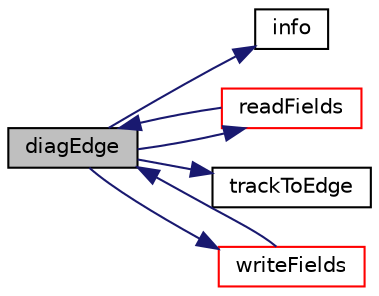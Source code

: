 digraph "diagEdge"
{
  bgcolor="transparent";
  edge [fontname="Helvetica",fontsize="10",labelfontname="Helvetica",labelfontsize="10"];
  node [fontname="Helvetica",fontsize="10",shape=record];
  rankdir="LR";
  Node1 [label="diagEdge",height=0.2,width=0.4,color="black", fillcolor="grey75", style="filled", fontcolor="black"];
  Node1 -> Node2 [color="midnightblue",fontsize="10",style="solid",fontname="Helvetica"];
  Node2 [label="info",height=0.2,width=0.4,color="black",URL="$a02924.html#ae19120e5078172ade2f30f992701c050",tooltip="Return info proxy. "];
  Node1 -> Node3 [color="midnightblue",fontsize="10",style="solid",fontname="Helvetica"];
  Node3 [label="readFields",height=0.2,width=0.4,color="red",URL="$a02924.html#aeb3ed2213b2b23bf4544856579583441",tooltip="Read. "];
  Node3 -> Node1 [color="midnightblue",fontsize="10",style="solid",fontname="Helvetica"];
  Node1 -> Node4 [color="midnightblue",fontsize="10",style="solid",fontname="Helvetica"];
  Node4 [label="trackToEdge",height=0.2,width=0.4,color="black",URL="$a02924.html#a692e604ae8e0c97a8922497b53f0238f",tooltip="Equivalent of trackToFace. "];
  Node1 -> Node5 [color="midnightblue",fontsize="10",style="solid",fontname="Helvetica"];
  Node5 [label="writeFields",height=0.2,width=0.4,color="red",URL="$a02924.html#a4b6c8e48b13c9a29be2b1141c69b7277",tooltip="Write. "];
  Node5 -> Node1 [color="midnightblue",fontsize="10",style="solid",fontname="Helvetica"];
}
